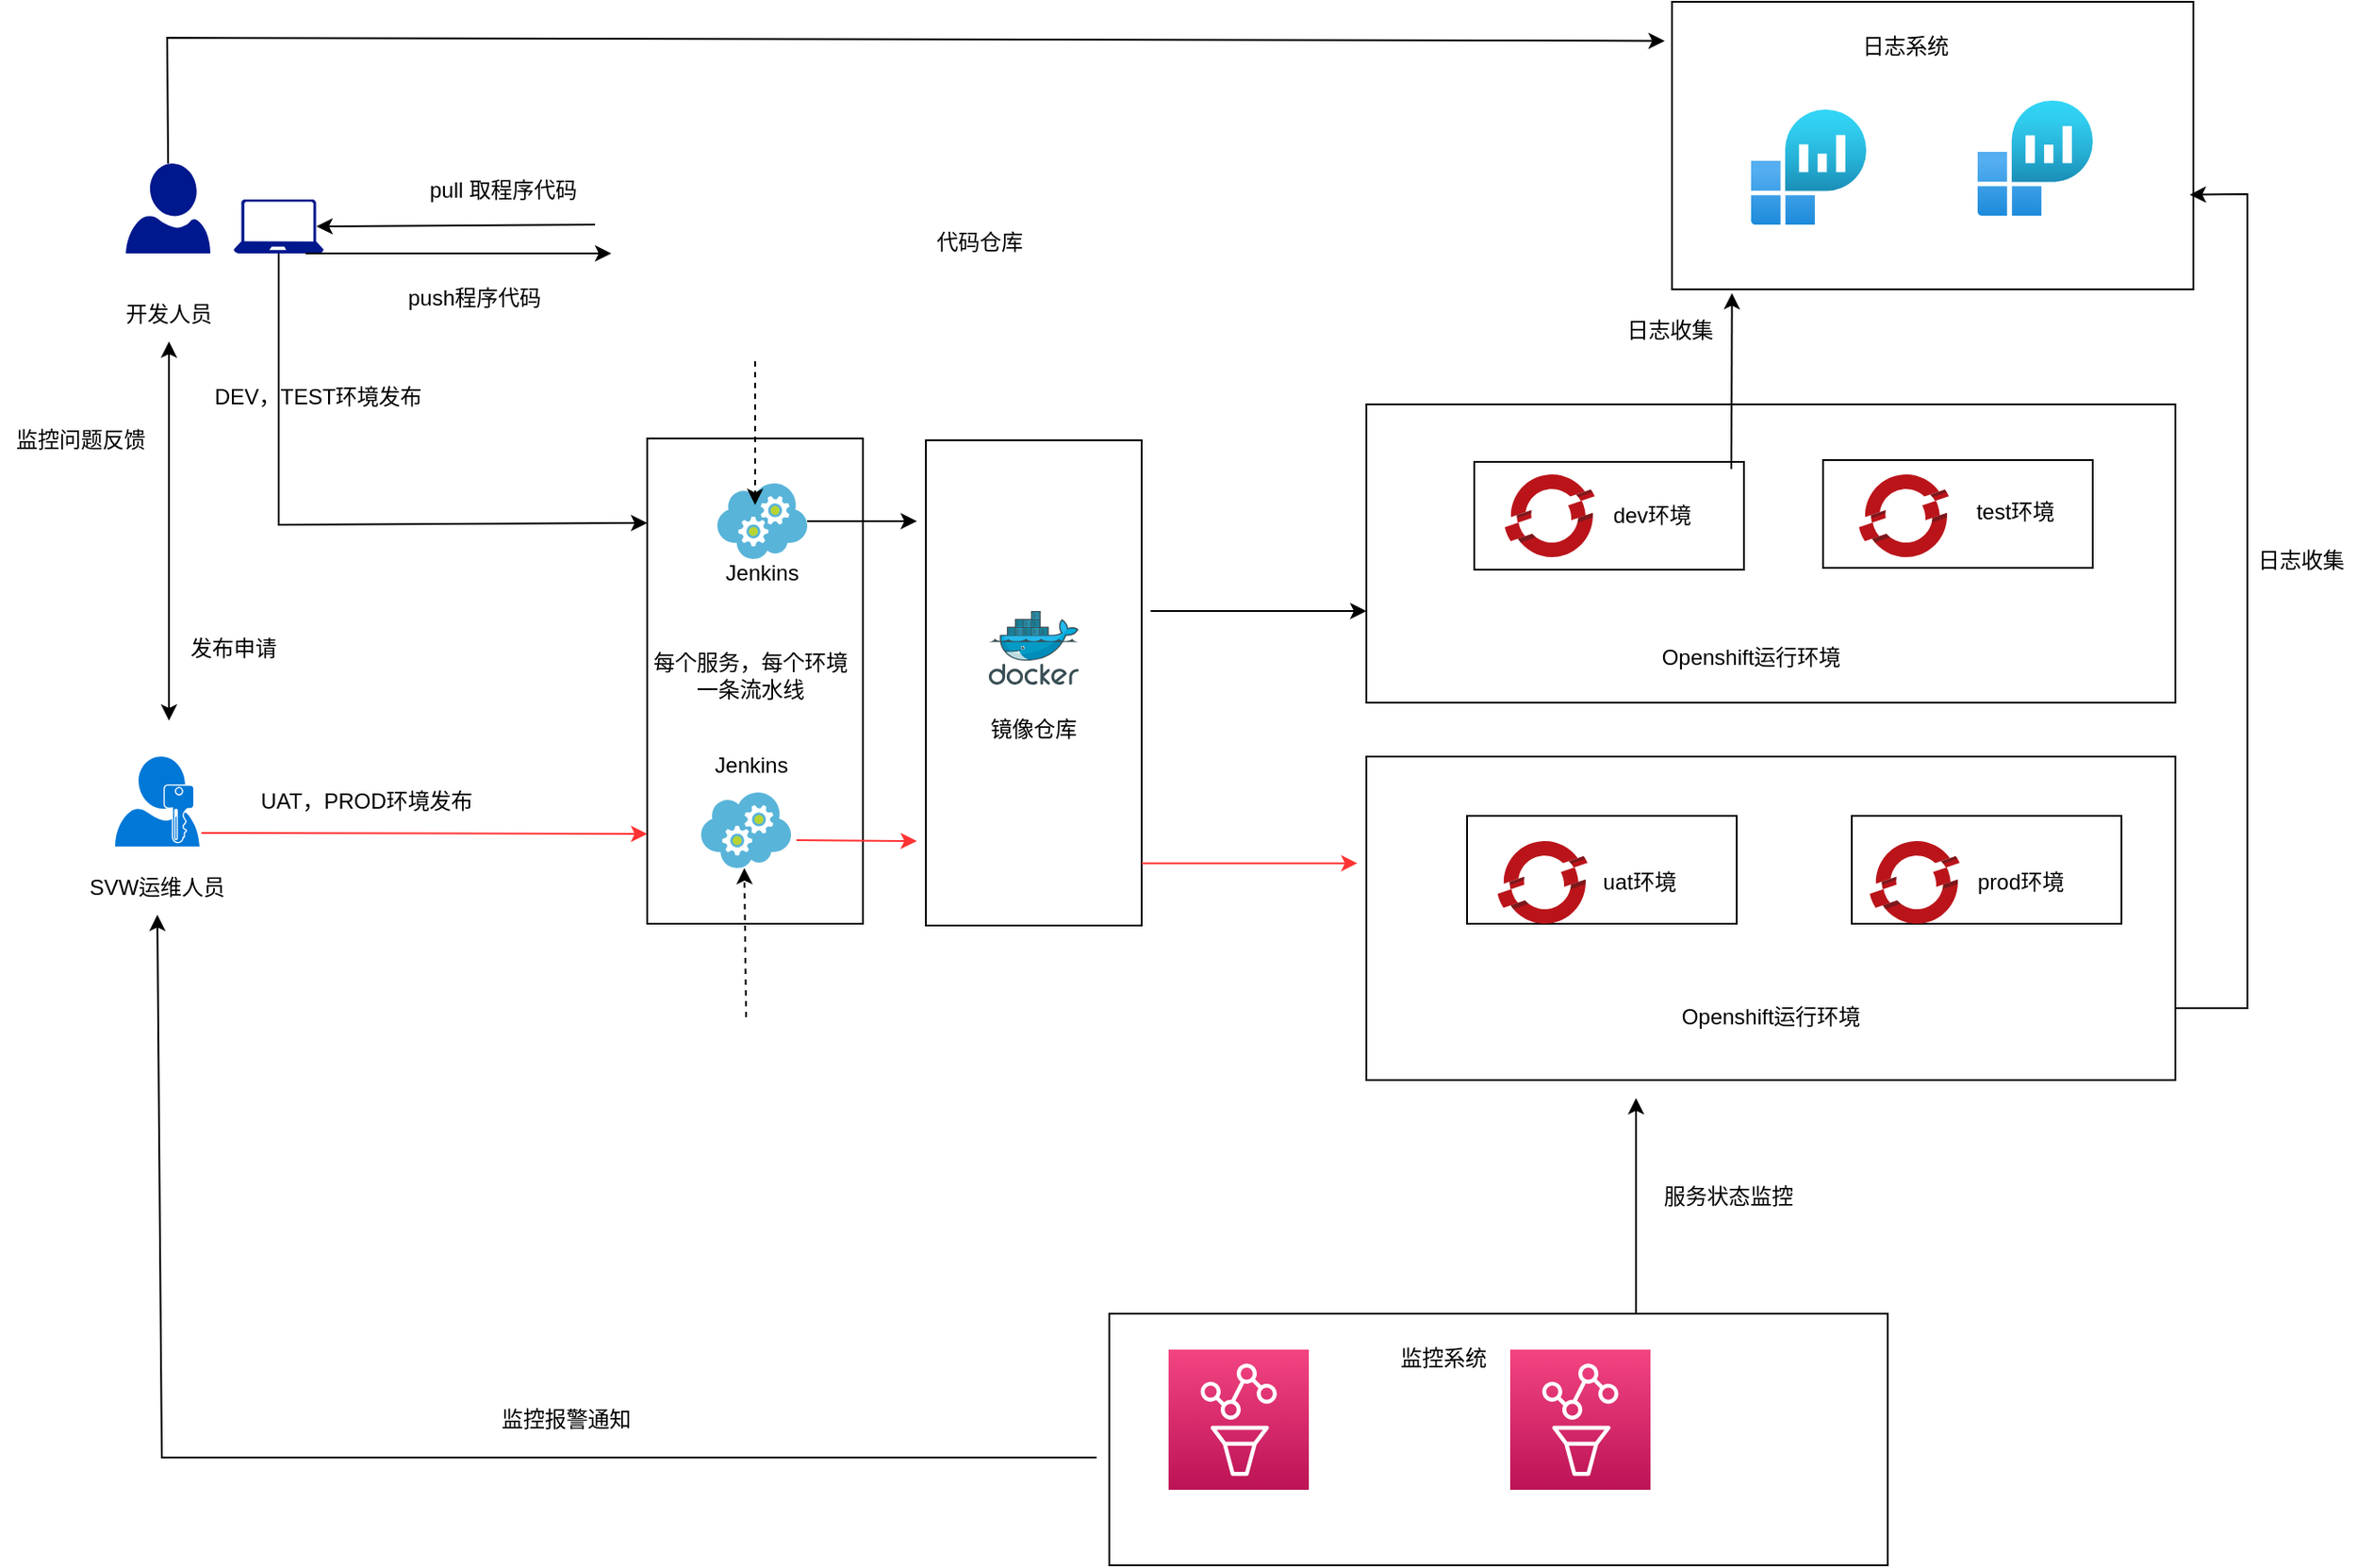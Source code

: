 <mxfile version="21.0.8" type="github">
  <diagram name="第 1 页" id="PdXPiOAoYcO0i1RdsqXi">
    <mxGraphModel dx="1272" dy="712" grid="1" gridSize="10" guides="1" tooltips="1" connect="1" arrows="1" fold="1" page="1" pageScale="1" pageWidth="827" pageHeight="1169" math="0" shadow="0">
      <root>
        <mxCell id="0" />
        <mxCell id="1" parent="0" />
        <mxCell id="vdpzPohevGCHTZ9PX8rA-121" value="" style="rounded=0;whiteSpace=wrap;html=1;" vertex="1" parent="1">
          <mxGeometry x="450" y="263" width="120" height="270" as="geometry" />
        </mxCell>
        <mxCell id="vdpzPohevGCHTZ9PX8rA-117" value="" style="rounded=0;whiteSpace=wrap;html=1;" vertex="1" parent="1">
          <mxGeometry x="707" y="750" width="433" height="140" as="geometry" />
        </mxCell>
        <mxCell id="vdpzPohevGCHTZ9PX8rA-80" value="" style="rounded=0;whiteSpace=wrap;html=1;" vertex="1" parent="1">
          <mxGeometry x="1020" y="20" width="290" height="160" as="geometry" />
        </mxCell>
        <mxCell id="vdpzPohevGCHTZ9PX8rA-27" value="" style="rounded=0;whiteSpace=wrap;html=1;" vertex="1" parent="1">
          <mxGeometry x="850" y="440" width="450" height="180" as="geometry" />
        </mxCell>
        <mxCell id="vdpzPohevGCHTZ9PX8rA-70" value="" style="rounded=0;whiteSpace=wrap;html=1;" vertex="1" parent="1">
          <mxGeometry x="906" y="473" width="150" height="60" as="geometry" />
        </mxCell>
        <mxCell id="vdpzPohevGCHTZ9PX8rA-69" value="" style="rounded=0;whiteSpace=wrap;html=1;" vertex="1" parent="1">
          <mxGeometry x="1120" y="473" width="150" height="60" as="geometry" />
        </mxCell>
        <mxCell id="vdpzPohevGCHTZ9PX8rA-20" value="" style="rounded=0;whiteSpace=wrap;html=1;" vertex="1" parent="1">
          <mxGeometry x="850" y="244" width="450" height="166" as="geometry" />
        </mxCell>
        <mxCell id="vdpzPohevGCHTZ9PX8rA-68" value="" style="rounded=0;whiteSpace=wrap;html=1;" vertex="1" parent="1">
          <mxGeometry x="1104" y="275" width="150" height="60" as="geometry" />
        </mxCell>
        <mxCell id="vdpzPohevGCHTZ9PX8rA-67" value="" style="rounded=0;whiteSpace=wrap;html=1;" vertex="1" parent="1">
          <mxGeometry x="910" y="276" width="150" height="60" as="geometry" />
        </mxCell>
        <mxCell id="vdpzPohevGCHTZ9PX8rA-57" value="" style="rounded=0;whiteSpace=wrap;html=1;" vertex="1" parent="1">
          <mxGeometry x="605" y="264" width="120" height="270" as="geometry" />
        </mxCell>
        <mxCell id="vdpzPohevGCHTZ9PX8rA-1" value="" style="sketch=0;aspect=fixed;pointerEvents=1;shadow=0;dashed=0;html=1;strokeColor=none;labelPosition=center;verticalLabelPosition=bottom;verticalAlign=top;align=center;fillColor=#00188D;shape=mxgraph.azure.user" vertex="1" parent="1">
          <mxGeometry x="160" y="110" width="47" height="50" as="geometry" />
        </mxCell>
        <mxCell id="vdpzPohevGCHTZ9PX8rA-2" value="" style="sketch=0;aspect=fixed;pointerEvents=1;shadow=0;dashed=0;html=1;strokeColor=none;labelPosition=center;verticalLabelPosition=bottom;verticalAlign=top;align=center;shape=mxgraph.mscae.enterprise.user_permissions;fillColor=#0078D7;" vertex="1" parent="1">
          <mxGeometry x="154" y="440" width="47" height="50" as="geometry" />
        </mxCell>
        <mxCell id="vdpzPohevGCHTZ9PX8rA-3" value="" style="sketch=0;aspect=fixed;pointerEvents=1;shadow=0;dashed=0;html=1;strokeColor=none;labelPosition=center;verticalLabelPosition=bottom;verticalAlign=top;align=center;fillColor=#00188D;shape=mxgraph.azure.laptop" vertex="1" parent="1">
          <mxGeometry x="220" y="130" width="50" height="30" as="geometry" />
        </mxCell>
        <mxCell id="vdpzPohevGCHTZ9PX8rA-6" value="" style="endArrow=classic;html=1;rounded=0;entryX=0.92;entryY=0.5;entryDx=0;entryDy=0;entryPerimeter=0;exitX=0.925;exitY=1.133;exitDx=0;exitDy=0;exitPerimeter=0;" edge="1" parent="1" source="vdpzPohevGCHTZ9PX8rA-9" target="vdpzPohevGCHTZ9PX8rA-3">
          <mxGeometry width="50" height="50" relative="1" as="geometry">
            <mxPoint x="560" y="145" as="sourcePoint" />
            <mxPoint x="370" y="110" as="targetPoint" />
          </mxGeometry>
        </mxCell>
        <mxCell id="vdpzPohevGCHTZ9PX8rA-7" value="" style="shape=image;html=1;verticalAlign=top;verticalLabelPosition=bottom;labelBackgroundColor=#ffffff;imageAspect=0;aspect=fixed;image=https://cdn4.iconfinder.com/data/icons/socialcones/508/Gitlab-128.png;imageBackground=default;fillStyle=auto;" vertex="1" parent="1">
          <mxGeometry x="450" y="90" width="128" height="128" as="geometry" />
        </mxCell>
        <mxCell id="vdpzPohevGCHTZ9PX8rA-8" value="" style="image;sketch=0;aspect=fixed;html=1;points=[];align=center;fontSize=12;image=img/lib/mscae/Cloud_Services_Classic.svg;" vertex="1" parent="1">
          <mxGeometry x="489" y="288" width="50" height="42" as="geometry" />
        </mxCell>
        <mxCell id="vdpzPohevGCHTZ9PX8rA-9" value="pull 取程序代码" style="text;html=1;strokeColor=none;fillColor=none;align=center;verticalAlign=middle;whiteSpace=wrap;rounded=0;" vertex="1" parent="1">
          <mxGeometry x="310" y="110" width="120" height="30" as="geometry" />
        </mxCell>
        <mxCell id="vdpzPohevGCHTZ9PX8rA-10" value="开发人员" style="text;html=1;strokeColor=none;fillColor=none;align=center;verticalAlign=middle;whiteSpace=wrap;rounded=0;" vertex="1" parent="1">
          <mxGeometry x="154" y="179" width="60" height="30" as="geometry" />
        </mxCell>
        <mxCell id="vdpzPohevGCHTZ9PX8rA-11" value="" style="endArrow=classic;html=1;rounded=0;entryX=0.75;entryY=0;entryDx=0;entryDy=0;" edge="1" parent="1">
          <mxGeometry width="50" height="50" relative="1" as="geometry">
            <mxPoint x="260" y="160" as="sourcePoint" />
            <mxPoint x="430" y="160" as="targetPoint" />
          </mxGeometry>
        </mxCell>
        <mxCell id="vdpzPohevGCHTZ9PX8rA-14" value="DEV，TEST环境发布" style="text;html=1;strokeColor=none;fillColor=none;align=center;verticalAlign=middle;whiteSpace=wrap;rounded=0;" vertex="1" parent="1">
          <mxGeometry x="207" y="225" width="120" height="30" as="geometry" />
        </mxCell>
        <mxCell id="vdpzPohevGCHTZ9PX8rA-16" value="" style="endArrow=classic;html=1;rounded=0;exitX=0.5;exitY=1;exitDx=0;exitDy=0;exitPerimeter=0;" edge="1" parent="1" source="vdpzPohevGCHTZ9PX8rA-3">
          <mxGeometry width="50" height="50" relative="1" as="geometry">
            <mxPoint x="230" y="160" as="sourcePoint" />
            <mxPoint x="450" y="310" as="targetPoint" />
            <Array as="points">
              <mxPoint x="245" y="311" />
            </Array>
          </mxGeometry>
        </mxCell>
        <mxCell id="vdpzPohevGCHTZ9PX8rA-17" value="" style="endArrow=classic;html=1;rounded=0;dashed=1;entryX=0.42;entryY=0.286;entryDx=0;entryDy=0;entryPerimeter=0;" edge="1" parent="1" target="vdpzPohevGCHTZ9PX8rA-8">
          <mxGeometry width="50" height="50" relative="1" as="geometry">
            <mxPoint x="510" y="220" as="sourcePoint" />
            <mxPoint x="420" y="310" as="targetPoint" />
          </mxGeometry>
        </mxCell>
        <mxCell id="vdpzPohevGCHTZ9PX8rA-18" value="" style="image;sketch=0;aspect=fixed;html=1;points=[];align=center;fontSize=12;image=img/lib/mscae/OpenShift.svg;" vertex="1" parent="1">
          <mxGeometry x="927" y="283" width="50" height="46" as="geometry" />
        </mxCell>
        <mxCell id="vdpzPohevGCHTZ9PX8rA-19" value="" style="endArrow=classic;html=1;rounded=0;" edge="1" parent="1" source="vdpzPohevGCHTZ9PX8rA-8">
          <mxGeometry width="50" height="50" relative="1" as="geometry">
            <mxPoint x="420" y="310" as="sourcePoint" />
            <mxPoint x="600" y="309" as="targetPoint" />
          </mxGeometry>
        </mxCell>
        <mxCell id="vdpzPohevGCHTZ9PX8rA-21" value="dev环境" style="text;html=1;strokeColor=none;fillColor=none;align=center;verticalAlign=middle;whiteSpace=wrap;rounded=0;" vertex="1" parent="1">
          <mxGeometry x="979" y="291" width="60" height="30" as="geometry" />
        </mxCell>
        <mxCell id="vdpzPohevGCHTZ9PX8rA-22" value="" style="image;sketch=0;aspect=fixed;html=1;points=[];align=center;fontSize=12;image=img/lib/mscae/OpenShift.svg;" vertex="1" parent="1">
          <mxGeometry x="1124" y="283" width="50" height="46" as="geometry" />
        </mxCell>
        <mxCell id="vdpzPohevGCHTZ9PX8rA-23" value="test环境" style="text;html=1;strokeColor=none;fillColor=none;align=center;verticalAlign=middle;whiteSpace=wrap;rounded=0;" vertex="1" parent="1">
          <mxGeometry x="1181" y="289" width="60" height="30" as="geometry" />
        </mxCell>
        <mxCell id="vdpzPohevGCHTZ9PX8rA-24" value="" style="image;sketch=0;aspect=fixed;html=1;points=[];align=center;fontSize=12;image=img/lib/mscae/OpenShift.svg;" vertex="1" parent="1">
          <mxGeometry x="923" y="487" width="50" height="46" as="geometry" />
        </mxCell>
        <mxCell id="vdpzPohevGCHTZ9PX8rA-25" value="uat环境" style="text;html=1;strokeColor=none;fillColor=none;align=center;verticalAlign=middle;whiteSpace=wrap;rounded=0;" vertex="1" parent="1">
          <mxGeometry x="972" y="494" width="60" height="32" as="geometry" />
        </mxCell>
        <mxCell id="vdpzPohevGCHTZ9PX8rA-28" value="" style="image;sketch=0;aspect=fixed;html=1;points=[];align=center;fontSize=12;image=img/lib/mscae/OpenShift.svg;" vertex="1" parent="1">
          <mxGeometry x="1130" y="487" width="50" height="46" as="geometry" />
        </mxCell>
        <mxCell id="vdpzPohevGCHTZ9PX8rA-29" value="prod环境" style="text;html=1;strokeColor=none;fillColor=none;align=center;verticalAlign=middle;whiteSpace=wrap;rounded=0;" vertex="1" parent="1">
          <mxGeometry x="1179" y="495" width="70" height="30" as="geometry" />
        </mxCell>
        <mxCell id="vdpzPohevGCHTZ9PX8rA-30" value="SVW运维人员" style="text;html=1;strokeColor=none;fillColor=none;align=center;verticalAlign=middle;whiteSpace=wrap;rounded=0;" vertex="1" parent="1">
          <mxGeometry x="136.25" y="498" width="82.5" height="30" as="geometry" />
        </mxCell>
        <mxCell id="vdpzPohevGCHTZ9PX8rA-32" value="" style="image;sketch=0;aspect=fixed;html=1;points=[];align=center;fontSize=12;image=img/lib/mscae/Docker.svg;" vertex="1" parent="1">
          <mxGeometry x="640" y="359" width="50" height="41" as="geometry" />
        </mxCell>
        <mxCell id="vdpzPohevGCHTZ9PX8rA-38" value="" style="endArrow=classic;html=1;rounded=0;exitX=1.021;exitY=0.85;exitDx=0;exitDy=0;exitPerimeter=0;strokeColor=#FF3333;" edge="1" parent="1" source="vdpzPohevGCHTZ9PX8rA-2">
          <mxGeometry width="50" height="50" relative="1" as="geometry">
            <mxPoint x="200" y="490" as="sourcePoint" />
            <mxPoint x="450" y="483" as="targetPoint" />
            <Array as="points" />
          </mxGeometry>
        </mxCell>
        <mxCell id="vdpzPohevGCHTZ9PX8rA-37" value="" style="image;sketch=0;aspect=fixed;html=1;points=[];align=center;fontSize=12;image=img/lib/mscae/Cloud_Services_Classic.svg;" vertex="1" parent="1">
          <mxGeometry x="480" y="460" width="50" height="42" as="geometry" />
        </mxCell>
        <mxCell id="vdpzPohevGCHTZ9PX8rA-39" value="" style="endArrow=classic;html=1;rounded=0;exitX=1.06;exitY=0.631;exitDx=0;exitDy=0;exitPerimeter=0;strokeColor=#FF3333;" edge="1" parent="1" source="vdpzPohevGCHTZ9PX8rA-37">
          <mxGeometry width="50" height="50" relative="1" as="geometry">
            <mxPoint x="530" y="480" as="sourcePoint" />
            <mxPoint x="600" y="487" as="targetPoint" />
          </mxGeometry>
        </mxCell>
        <mxCell id="vdpzPohevGCHTZ9PX8rA-41" value="UAT，PROD环境发布" style="text;html=1;strokeColor=none;fillColor=none;align=center;verticalAlign=middle;whiteSpace=wrap;rounded=0;" vertex="1" parent="1">
          <mxGeometry x="234" y="450" width="120" height="30" as="geometry" />
        </mxCell>
        <mxCell id="vdpzPohevGCHTZ9PX8rA-42" value="" style="shape=image;html=1;verticalAlign=top;verticalLabelPosition=bottom;labelBackgroundColor=#ffffff;imageAspect=0;aspect=fixed;image=https://cdn4.iconfinder.com/data/icons/socialcones/508/Gitlab-128.png" vertex="1" parent="1">
          <mxGeometry x="441" y="585" width="128" height="128" as="geometry" />
        </mxCell>
        <mxCell id="vdpzPohevGCHTZ9PX8rA-46" value="每个服务，每个环境一条流水线" style="text;html=1;strokeColor=none;fillColor=none;align=center;verticalAlign=middle;whiteSpace=wrap;rounded=0;" vertex="1" parent="1">
          <mxGeometry x="450" y="380" width="115" height="30" as="geometry" />
        </mxCell>
        <mxCell id="vdpzPohevGCHTZ9PX8rA-50" value="Jenkins" style="text;html=1;strokeColor=none;fillColor=none;align=center;verticalAlign=middle;whiteSpace=wrap;rounded=0;" vertex="1" parent="1">
          <mxGeometry x="484" y="323" width="60" height="30" as="geometry" />
        </mxCell>
        <mxCell id="vdpzPohevGCHTZ9PX8rA-56" value="镜像仓库" style="text;html=1;strokeColor=none;fillColor=none;align=center;verticalAlign=middle;whiteSpace=wrap;rounded=0;" vertex="1" parent="1">
          <mxGeometry x="635" y="410" width="60" height="30" as="geometry" />
        </mxCell>
        <mxCell id="vdpzPohevGCHTZ9PX8rA-58" value="" style="sketch=0;points=[[0,0,0],[0.25,0,0],[0.5,0,0],[0.75,0,0],[1,0,0],[0,1,0],[0.25,1,0],[0.5,1,0],[0.75,1,0],[1,1,0],[0,0.25,0],[0,0.5,0],[0,0.75,0],[1,0.25,0],[1,0.5,0],[1,0.75,0]];points=[[0,0,0],[0.25,0,0],[0.5,0,0],[0.75,0,0],[1,0,0],[0,1,0],[0.25,1,0],[0.5,1,0],[0.75,1,0],[1,1,0],[0,0.25,0],[0,0.5,0],[0,0.75,0],[1,0.25,0],[1,0.5,0],[1,0.75,0]];outlineConnect=0;fontColor=#232F3E;gradientColor=#F34482;gradientDirection=north;fillColor=#BC1356;strokeColor=#ffffff;dashed=0;verticalLabelPosition=bottom;verticalAlign=top;align=center;html=1;fontSize=12;fontStyle=0;aspect=fixed;shape=mxgraph.aws4.resourceIcon;resIcon=mxgraph.aws4.managed_service_for_prometheus;" vertex="1" parent="1">
          <mxGeometry x="930" y="770" width="78" height="78" as="geometry" />
        </mxCell>
        <mxCell id="vdpzPohevGCHTZ9PX8rA-60" value="" style="sketch=0;points=[[0,0,0],[0.25,0,0],[0.5,0,0],[0.75,0,0],[1,0,0],[0,1,0],[0.25,1,0],[0.5,1,0],[0.75,1,0],[1,1,0],[0,0.25,0],[0,0.5,0],[0,0.75,0],[1,0.25,0],[1,0.5,0],[1,0.75,0]];points=[[0,0,0],[0.25,0,0],[0.5,0,0],[0.75,0,0],[1,0,0],[0,1,0],[0.25,1,0],[0.5,1,0],[0.75,1,0],[1,1,0],[0,0.25,0],[0,0.5,0],[0,0.75,0],[1,0.25,0],[1,0.5,0],[1,0.75,0]];outlineConnect=0;fontColor=#232F3E;gradientColor=#F34482;gradientDirection=north;fillColor=#BC1356;strokeColor=#ffffff;dashed=0;verticalLabelPosition=bottom;verticalAlign=top;align=center;html=1;fontSize=12;fontStyle=0;aspect=fixed;shape=mxgraph.aws4.resourceIcon;resIcon=mxgraph.aws4.managed_service_for_prometheus;" vertex="1" parent="1">
          <mxGeometry x="740" y="770" width="78" height="78" as="geometry" />
        </mxCell>
        <mxCell id="vdpzPohevGCHTZ9PX8rA-66" value="Openshift运行环境" style="text;html=1;strokeColor=none;fillColor=none;align=center;verticalAlign=middle;whiteSpace=wrap;rounded=0;" vertex="1" parent="1">
          <mxGeometry x="1004" y="370" width="120" height="30" as="geometry" />
        </mxCell>
        <mxCell id="vdpzPohevGCHTZ9PX8rA-73" value="监控报警通知" style="text;html=1;strokeColor=none;fillColor=none;align=center;verticalAlign=middle;whiteSpace=wrap;rounded=0;" vertex="1" parent="1">
          <mxGeometry x="360" y="794" width="90" height="30" as="geometry" />
        </mxCell>
        <mxCell id="vdpzPohevGCHTZ9PX8rA-75" value="" style="endArrow=classic;startArrow=classic;html=1;rounded=0;entryX=0.5;entryY=1;entryDx=0;entryDy=0;" edge="1" parent="1" target="vdpzPohevGCHTZ9PX8rA-10">
          <mxGeometry width="50" height="50" relative="1" as="geometry">
            <mxPoint x="184" y="420" as="sourcePoint" />
            <mxPoint x="200" y="250" as="targetPoint" />
          </mxGeometry>
        </mxCell>
        <mxCell id="vdpzPohevGCHTZ9PX8rA-76" value="发布申请" style="text;html=1;strokeColor=none;fillColor=none;align=center;verticalAlign=middle;whiteSpace=wrap;rounded=0;" vertex="1" parent="1">
          <mxGeometry x="190" y="364.5" width="60" height="30" as="geometry" />
        </mxCell>
        <mxCell id="vdpzPohevGCHTZ9PX8rA-77" value="监控问题反馈" style="text;html=1;strokeColor=none;fillColor=none;align=center;verticalAlign=middle;whiteSpace=wrap;rounded=0;" vertex="1" parent="1">
          <mxGeometry x="90" y="239" width="90" height="50" as="geometry" />
        </mxCell>
        <mxCell id="vdpzPohevGCHTZ9PX8rA-78" value="" style="image;aspect=fixed;html=1;points=[];align=center;fontSize=12;image=img/lib/azure2/management_governance/Log_Analytics_Workspaces.svg;" vertex="1" parent="1">
          <mxGeometry x="1064" y="80" width="64" height="64" as="geometry" />
        </mxCell>
        <mxCell id="vdpzPohevGCHTZ9PX8rA-79" value="" style="image;aspect=fixed;html=1;points=[];align=center;fontSize=12;image=img/lib/azure2/management_governance/Log_Analytics_Workspaces.svg;" vertex="1" parent="1">
          <mxGeometry x="1190" y="75" width="64" height="64" as="geometry" />
        </mxCell>
        <mxCell id="vdpzPohevGCHTZ9PX8rA-81" value="" style="endArrow=classic;html=1;rounded=0;entryX=-0.014;entryY=0.136;entryDx=0;entryDy=0;exitX=0.5;exitY=0;exitDx=0;exitDy=0;exitPerimeter=0;entryPerimeter=0;" edge="1" parent="1" source="vdpzPohevGCHTZ9PX8rA-1" target="vdpzPohevGCHTZ9PX8rA-80">
          <mxGeometry width="50" height="50" relative="1" as="geometry">
            <mxPoint x="183.5" y="89.289" as="sourcePoint" />
            <mxPoint x="730" y="70" as="targetPoint" />
            <Array as="points">
              <mxPoint x="183" y="40" />
            </Array>
          </mxGeometry>
        </mxCell>
        <mxCell id="vdpzPohevGCHTZ9PX8rA-82" value="" style="endArrow=classic;html=1;rounded=0;entryX=0.115;entryY=1.013;entryDx=0;entryDy=0;entryPerimeter=0;" edge="1" parent="1" target="vdpzPohevGCHTZ9PX8rA-80">
          <mxGeometry width="50" height="50" relative="1" as="geometry">
            <mxPoint x="1053" y="280" as="sourcePoint" />
            <mxPoint x="1050" y="190" as="targetPoint" />
            <Array as="points" />
          </mxGeometry>
        </mxCell>
        <mxCell id="vdpzPohevGCHTZ9PX8rA-84" value="日志系统" style="text;html=1;strokeColor=none;fillColor=none;align=center;verticalAlign=middle;whiteSpace=wrap;rounded=0;" vertex="1" parent="1">
          <mxGeometry x="1120" y="30" width="60" height="30" as="geometry" />
        </mxCell>
        <mxCell id="vdpzPohevGCHTZ9PX8rA-95" value="日志收集" style="text;html=1;strokeColor=none;fillColor=none;align=center;verticalAlign=middle;whiteSpace=wrap;rounded=0;" vertex="1" parent="1">
          <mxGeometry x="989" y="188" width="60" height="30" as="geometry" />
        </mxCell>
        <mxCell id="vdpzPohevGCHTZ9PX8rA-97" value="push程序代码" style="text;html=1;strokeColor=none;fillColor=none;align=center;verticalAlign=middle;whiteSpace=wrap;rounded=0;" vertex="1" parent="1">
          <mxGeometry x="294" y="170" width="120" height="30" as="geometry" />
        </mxCell>
        <mxCell id="vdpzPohevGCHTZ9PX8rA-98" value="代码仓库" style="text;html=1;strokeColor=none;fillColor=none;align=center;verticalAlign=middle;whiteSpace=wrap;rounded=0;" vertex="1" parent="1">
          <mxGeometry x="590" y="139" width="90" height="30" as="geometry" />
        </mxCell>
        <mxCell id="vdpzPohevGCHTZ9PX8rA-99" value="监控系统" style="text;html=1;strokeColor=none;fillColor=none;align=center;verticalAlign=middle;whiteSpace=wrap;rounded=0;" vertex="1" parent="1">
          <mxGeometry x="863" y="760" width="60" height="30" as="geometry" />
        </mxCell>
        <mxCell id="vdpzPohevGCHTZ9PX8rA-101" value="" style="endArrow=classic;html=1;rounded=0;" edge="1" parent="1">
          <mxGeometry width="50" height="50" relative="1" as="geometry">
            <mxPoint x="730" y="359" as="sourcePoint" />
            <mxPoint x="850" y="359" as="targetPoint" />
          </mxGeometry>
        </mxCell>
        <mxCell id="vdpzPohevGCHTZ9PX8rA-104" value="" style="endArrow=classic;html=1;rounded=0;entryX=0.48;entryY=1;entryDx=0;entryDy=0;entryPerimeter=0;exitX=0.5;exitY=0;exitDx=0;exitDy=0;dashed=1;" edge="1" parent="1" source="vdpzPohevGCHTZ9PX8rA-42" target="vdpzPohevGCHTZ9PX8rA-37">
          <mxGeometry width="50" height="50" relative="1" as="geometry">
            <mxPoint x="490" y="590" as="sourcePoint" />
            <mxPoint x="540" y="540" as="targetPoint" />
          </mxGeometry>
        </mxCell>
        <mxCell id="vdpzPohevGCHTZ9PX8rA-105" value="Jenkins" style="text;html=1;strokeColor=none;fillColor=none;align=center;verticalAlign=middle;whiteSpace=wrap;rounded=0;" vertex="1" parent="1">
          <mxGeometry x="477.5" y="430" width="60" height="30" as="geometry" />
        </mxCell>
        <mxCell id="vdpzPohevGCHTZ9PX8rA-108" value="Openshift运行环境" style="text;html=1;strokeColor=none;fillColor=none;align=center;verticalAlign=middle;whiteSpace=wrap;rounded=0;" vertex="1" parent="1">
          <mxGeometry x="1015" y="570" width="120" height="30" as="geometry" />
        </mxCell>
        <mxCell id="vdpzPohevGCHTZ9PX8rA-109" value="" style="endArrow=classic;html=1;rounded=0;strokeColor=#FF3333;" edge="1" parent="1">
          <mxGeometry width="50" height="50" relative="1" as="geometry">
            <mxPoint x="725" y="499.33" as="sourcePoint" />
            <mxPoint x="845" y="499.33" as="targetPoint" />
          </mxGeometry>
        </mxCell>
        <mxCell id="vdpzPohevGCHTZ9PX8rA-115" value="" style="endArrow=classic;html=1;rounded=0;entryX=0.993;entryY=0.671;entryDx=0;entryDy=0;entryPerimeter=0;" edge="1" parent="1" target="vdpzPohevGCHTZ9PX8rA-80">
          <mxGeometry width="50" height="50" relative="1" as="geometry">
            <mxPoint x="1300" y="580" as="sourcePoint" />
            <mxPoint x="1350" y="530" as="targetPoint" />
            <Array as="points">
              <mxPoint x="1340" y="580" />
              <mxPoint x="1340" y="127" />
            </Array>
          </mxGeometry>
        </mxCell>
        <mxCell id="vdpzPohevGCHTZ9PX8rA-116" value="日志收集" style="text;html=1;strokeColor=none;fillColor=none;align=center;verticalAlign=middle;whiteSpace=wrap;rounded=0;" vertex="1" parent="1">
          <mxGeometry x="1340" y="316" width="60" height="30" as="geometry" />
        </mxCell>
        <mxCell id="vdpzPohevGCHTZ9PX8rA-118" value="" style="endArrow=classic;html=1;rounded=0;entryX=0.5;entryY=1;entryDx=0;entryDy=0;" edge="1" parent="1" target="vdpzPohevGCHTZ9PX8rA-30">
          <mxGeometry width="50" height="50" relative="1" as="geometry">
            <mxPoint x="700" y="830" as="sourcePoint" />
            <mxPoint x="630" y="790" as="targetPoint" />
            <Array as="points">
              <mxPoint x="180" y="830" />
            </Array>
          </mxGeometry>
        </mxCell>
        <mxCell id="vdpzPohevGCHTZ9PX8rA-119" value="" style="endArrow=classic;html=1;rounded=0;" edge="1" parent="1">
          <mxGeometry width="50" height="50" relative="1" as="geometry">
            <mxPoint x="1000" y="750" as="sourcePoint" />
            <mxPoint x="1000" y="630" as="targetPoint" />
          </mxGeometry>
        </mxCell>
        <mxCell id="vdpzPohevGCHTZ9PX8rA-120" value="服务状态监控" style="text;html=1;strokeColor=none;fillColor=none;align=center;verticalAlign=middle;whiteSpace=wrap;rounded=0;" vertex="1" parent="1">
          <mxGeometry x="1004" y="670" width="95" height="30" as="geometry" />
        </mxCell>
      </root>
    </mxGraphModel>
  </diagram>
</mxfile>
